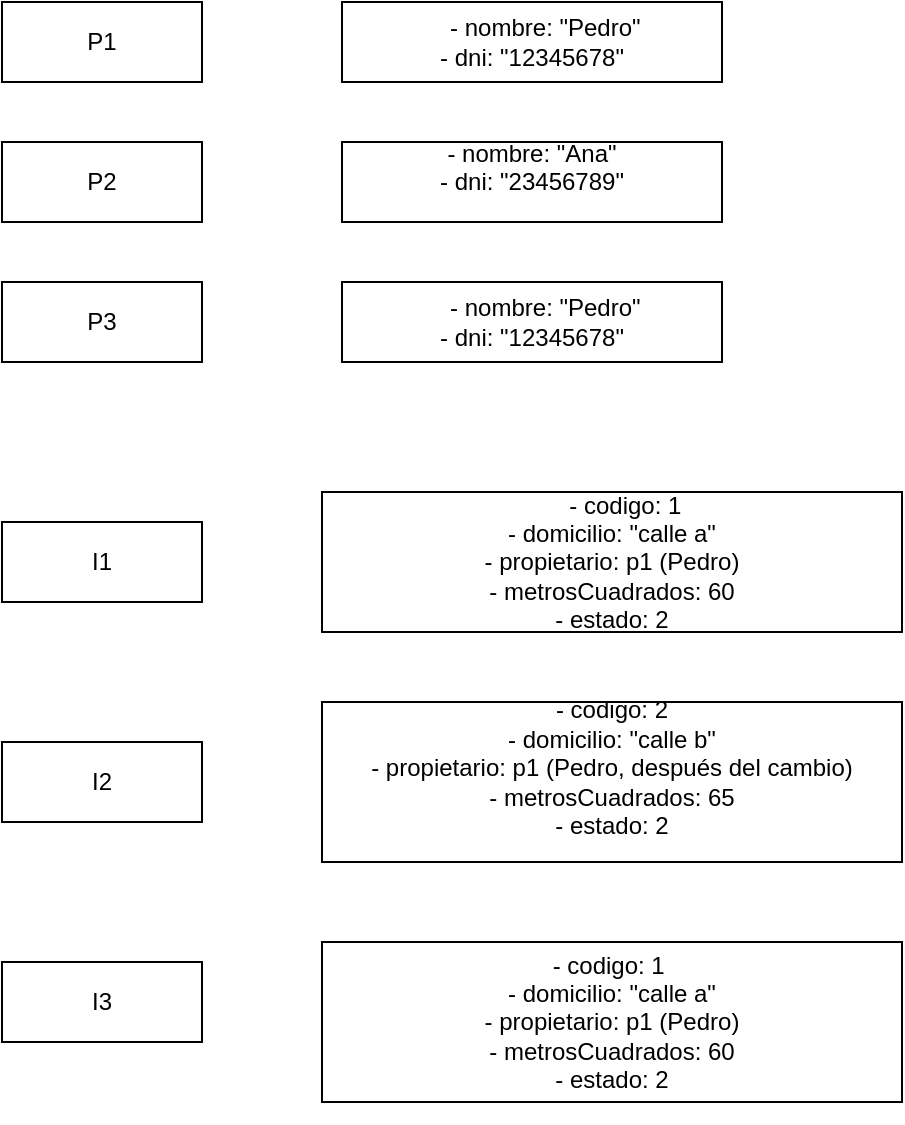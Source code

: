 <mxfile version="24.7.17">
  <diagram name="Página-1" id="9tPVfY_hdaL2UWQBgsEN">
    <mxGraphModel dx="1434" dy="746" grid="1" gridSize="10" guides="1" tooltips="1" connect="1" arrows="1" fold="1" page="1" pageScale="1" pageWidth="827" pageHeight="1169" math="0" shadow="0">
      <root>
        <mxCell id="0" />
        <mxCell id="1" parent="0" />
        <mxCell id="bajhKNuGbVFsk2lH1TqP-1" value="P1" style="rounded=0;whiteSpace=wrap;html=1;" vertex="1" parent="1">
          <mxGeometry x="80" y="150" width="100" height="40" as="geometry" />
        </mxCell>
        <mxCell id="bajhKNuGbVFsk2lH1TqP-2" value="P2" style="rounded=0;whiteSpace=wrap;html=1;" vertex="1" parent="1">
          <mxGeometry x="80" y="220" width="100" height="40" as="geometry" />
        </mxCell>
        <mxCell id="bajhKNuGbVFsk2lH1TqP-4" value="P3" style="rounded=0;whiteSpace=wrap;html=1;" vertex="1" parent="1">
          <mxGeometry x="80" y="290" width="100" height="40" as="geometry" />
        </mxCell>
        <mxCell id="bajhKNuGbVFsk2lH1TqP-5" value="I1" style="rounded=0;whiteSpace=wrap;html=1;" vertex="1" parent="1">
          <mxGeometry x="80" y="410" width="100" height="40" as="geometry" />
        </mxCell>
        <mxCell id="bajhKNuGbVFsk2lH1TqP-6" value="I3" style="rounded=0;whiteSpace=wrap;html=1;" vertex="1" parent="1">
          <mxGeometry x="80" y="630" width="100" height="40" as="geometry" />
        </mxCell>
        <mxCell id="bajhKNuGbVFsk2lH1TqP-8" value="&amp;nbsp; &amp;nbsp; - nombre: &quot;Pedro&quot;&lt;br/&gt;    - dni: &quot;12345678&quot;" style="rounded=0;whiteSpace=wrap;html=1;" vertex="1" parent="1">
          <mxGeometry x="250" y="150" width="190" height="40" as="geometry" />
        </mxCell>
        <mxCell id="bajhKNuGbVFsk2lH1TqP-9" value="&#xa;    - nombre: &quot;Ana&quot;&#xa;    - dni: &quot;23456789&quot;&#xa;&#xa;" style="rounded=0;whiteSpace=wrap;html=1;" vertex="1" parent="1">
          <mxGeometry x="250" y="220" width="190" height="40" as="geometry" />
        </mxCell>
        <mxCell id="bajhKNuGbVFsk2lH1TqP-11" value="&amp;nbsp; &amp;nbsp; - nombre: &quot;Pedro&quot;&lt;br/&gt;    - dni: &quot;12345678&quot;" style="rounded=0;whiteSpace=wrap;html=1;" vertex="1" parent="1">
          <mxGeometry x="250" y="290" width="190" height="40" as="geometry" />
        </mxCell>
        <mxCell id="bajhKNuGbVFsk2lH1TqP-12" value="&amp;nbsp; &amp;nbsp; - codigo: 1&lt;br/&gt;    - domicilio: &quot;calle a&quot;&lt;br/&gt;    - propietario: p1 (Pedro)&lt;br/&gt;    - metrosCuadrados: 60&lt;br/&gt;    - estado: 2" style="rounded=0;whiteSpace=wrap;html=1;" vertex="1" parent="1">
          <mxGeometry x="240" y="395" width="290" height="70" as="geometry" />
        </mxCell>
        <mxCell id="bajhKNuGbVFsk2lH1TqP-14" value="&#xa;    - codigo: 2&#xa;    - domicilio: &quot;calle b&quot;&#xa;    - propietario: p1 (Pedro, después del cambio)&#xa;    - metrosCuadrados: 65&#xa;    - estado: 2&#xa;&#xa;" style="rounded=0;whiteSpace=wrap;html=1;" vertex="1" parent="1">
          <mxGeometry x="240" y="500" width="290" height="80" as="geometry" />
        </mxCell>
        <mxCell id="bajhKNuGbVFsk2lH1TqP-15" value="I2" style="rounded=0;whiteSpace=wrap;html=1;" vertex="1" parent="1">
          <mxGeometry x="80" y="520" width="100" height="40" as="geometry" />
        </mxCell>
        <mxCell id="bajhKNuGbVFsk2lH1TqP-17" value="&lt;br&gt;    - codigo: 1&amp;nbsp;&lt;br&gt;    - domicilio: &quot;calle a&quot;&lt;br&gt;    - propietario: p1 (Pedro)&lt;br&gt;    - metrosCuadrados: 60&lt;br&gt;    - estado: 2&lt;div&gt;&lt;br/&gt;&lt;/div&gt;" style="rounded=0;whiteSpace=wrap;html=1;" vertex="1" parent="1">
          <mxGeometry x="240" y="620" width="290" height="80" as="geometry" />
        </mxCell>
      </root>
    </mxGraphModel>
  </diagram>
</mxfile>

